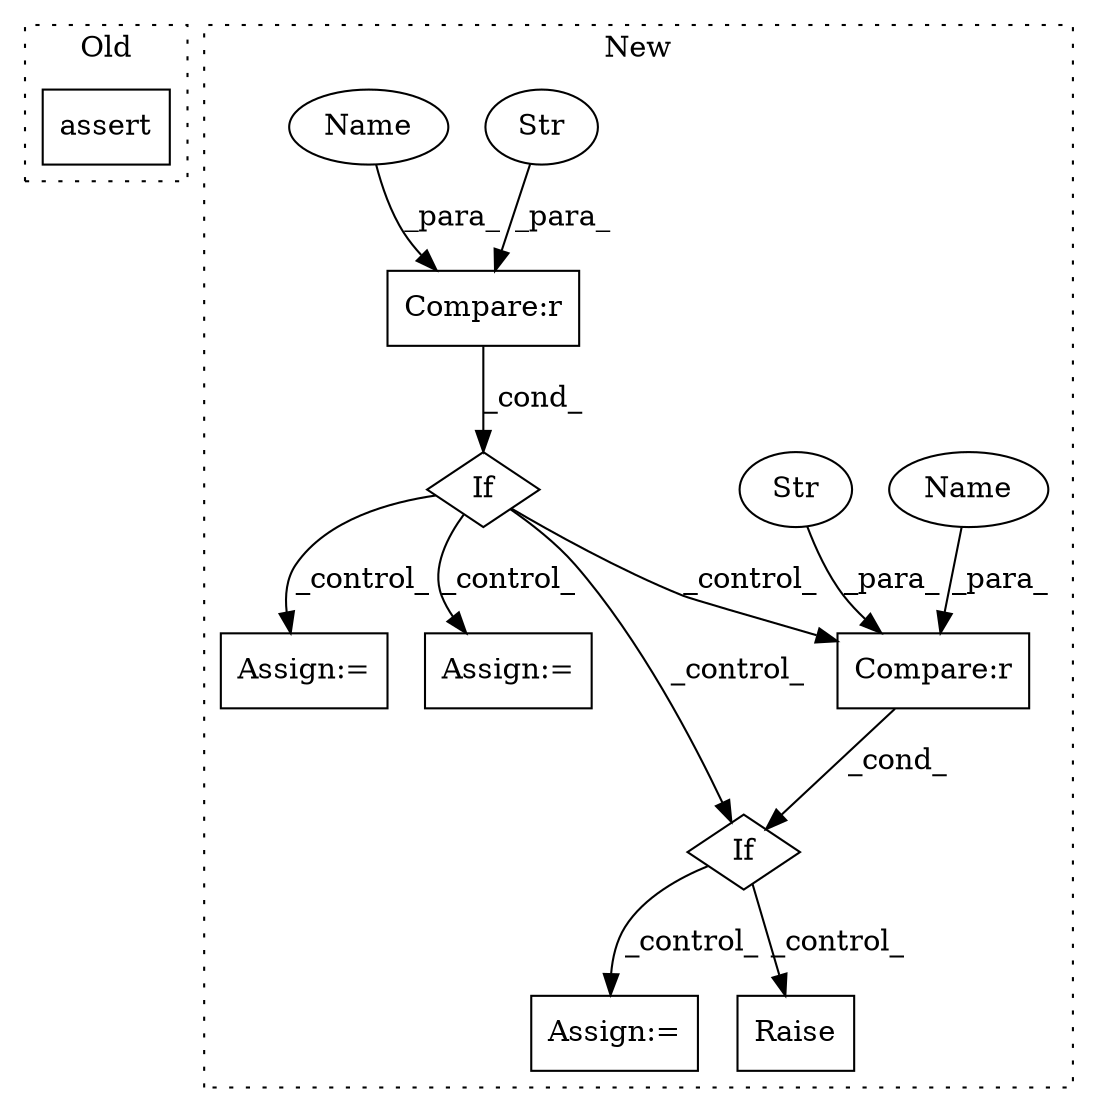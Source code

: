 digraph G {
subgraph cluster0 {
1 [label="assert" a="65" s="3456" l="7" shape="box"];
label = "Old";
style="dotted";
}
subgraph cluster1 {
2 [label="If" a="96" s="5149" l="3" shape="diamond"];
3 [label="Compare:r" a="40" s="5152" l="16" shape="box"];
4 [label="Assign:=" a="68" s="5232" l="3" shape="box"];
5 [label="Assign:=" a="68" s="5452" l="3" shape="box"];
6 [label="Assign:=" a="68" s="5272" l="3" shape="box"];
7 [label="If" a="96" s="5313" l="0" shape="diamond"];
8 [label="Compare:r" a="40" s="5313" l="16" shape="box"];
9 [label="Raise" a="91" s="5510" l="6" shape="box"];
10 [label="Str" a="66" s="5163" l="5" shape="ellipse"];
11 [label="Str" a="66" s="5324" l="5" shape="ellipse"];
12 [label="Name" a="87" s="5152" l="7" shape="ellipse"];
13 [label="Name" a="87" s="5313" l="7" shape="ellipse"];
label = "New";
style="dotted";
}
2 -> 8 [label="_control_"];
2 -> 4 [label="_control_"];
2 -> 7 [label="_control_"];
2 -> 6 [label="_control_"];
3 -> 2 [label="_cond_"];
7 -> 5 [label="_control_"];
7 -> 9 [label="_control_"];
8 -> 7 [label="_cond_"];
10 -> 3 [label="_para_"];
11 -> 8 [label="_para_"];
12 -> 3 [label="_para_"];
13 -> 8 [label="_para_"];
}